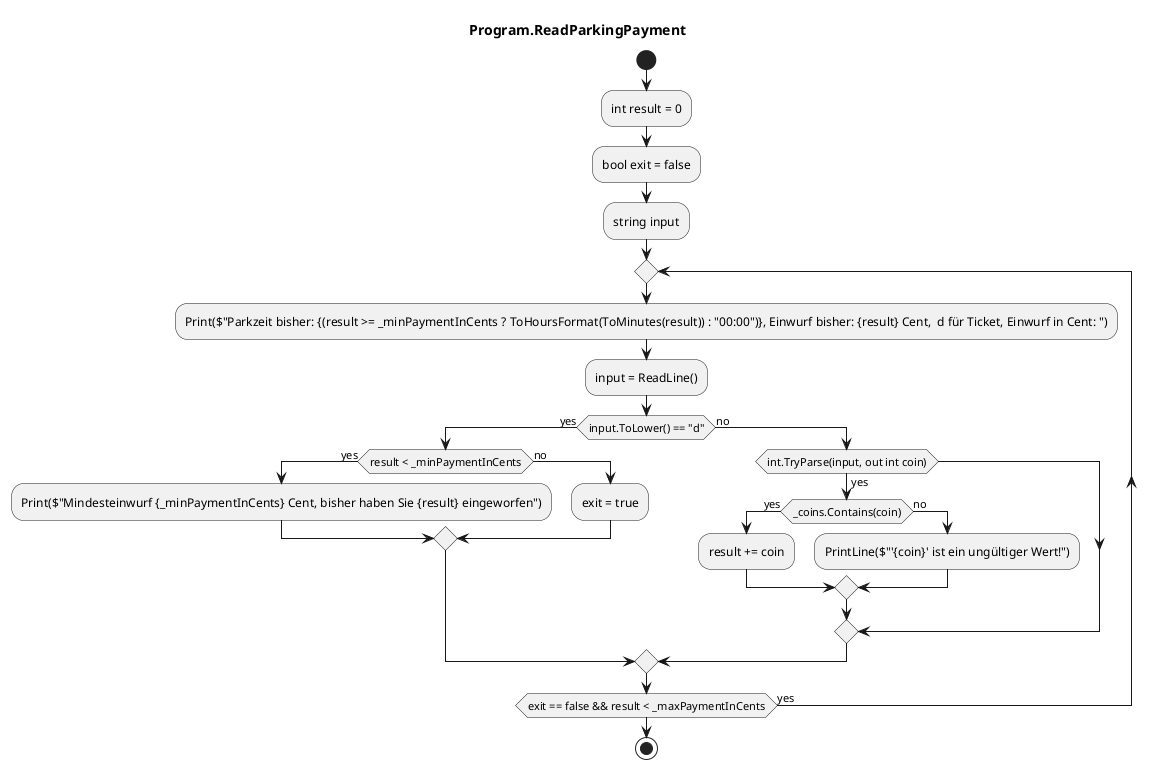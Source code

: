@startuml Program.ReadParkingPayment
title Program.ReadParkingPayment
start
:int result = 0;
:bool exit = false;
:string input;
repeat
    :Print($"Parkzeit bisher: {(result >= _minPaymentInCents ? ToHoursFormat(ToMinutes(result)) : "00:00")}, Einwurf bisher: {result} Cent,  d für Ticket, Einwurf in Cent: ");
    :input = ReadLine();
    if (input.ToLower() == "d") then (yes)
        if (result < _minPaymentInCents) then (yes)
            :Print($"Mindesteinwurf {_minPaymentInCents} Cent, bisher haben Sie {result} eingeworfen");
          else (no)
              :exit = true;
        endif
      else (no)
        if (int.TryParse(input, out int coin)) then (yes)
            if (_coins.Contains(coin)) then (yes)
                :result += coin;
              else (no)
                  :PrintLine($"'{coin}' ist ein ungültiger Wert!");
            endif
        endif
    endif
repeat while (exit == false && result < _maxPaymentInCents) is (yes)
stop
@enduml
